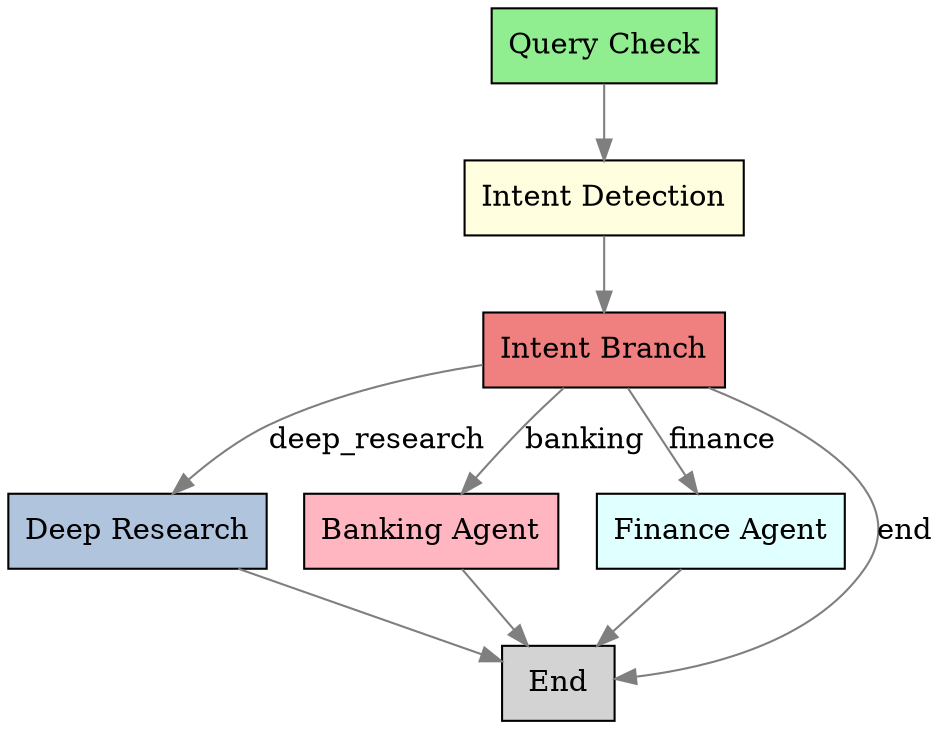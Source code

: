 digraph FinancialResearchGraph {
    rankdir=TB;
    node [shape=box, style=filled, fillcolor=lightblue];
    edge [color=gray50];
    
    // Nodes
    query_check [label="Query Check", fillcolor=lightgreen];
    intent_detection [label="Intent Detection", fillcolor=lightyellow];
    intent_branch [label="Intent Branch", fillcolor=lightcoral];
    deep_research_node [label="Deep Research", fillcolor=lightsteelblue];
    banking [label="Banking Agent", fillcolor=lightpink];
    finance [label="Finance Agent", fillcolor=lightcyan];
    end [label="End", fillcolor=lightgray];
    
    // Edges
    query_check -> intent_detection;
    intent_detection -> intent_branch;
    intent_branch -> deep_research_node [label="deep_research"];
    intent_branch -> banking [label="banking"];
    intent_branch -> finance [label="finance"];
    intent_branch -> end [label="end"];
    deep_research_node -> end;
    banking -> end;
    finance -> end;
}